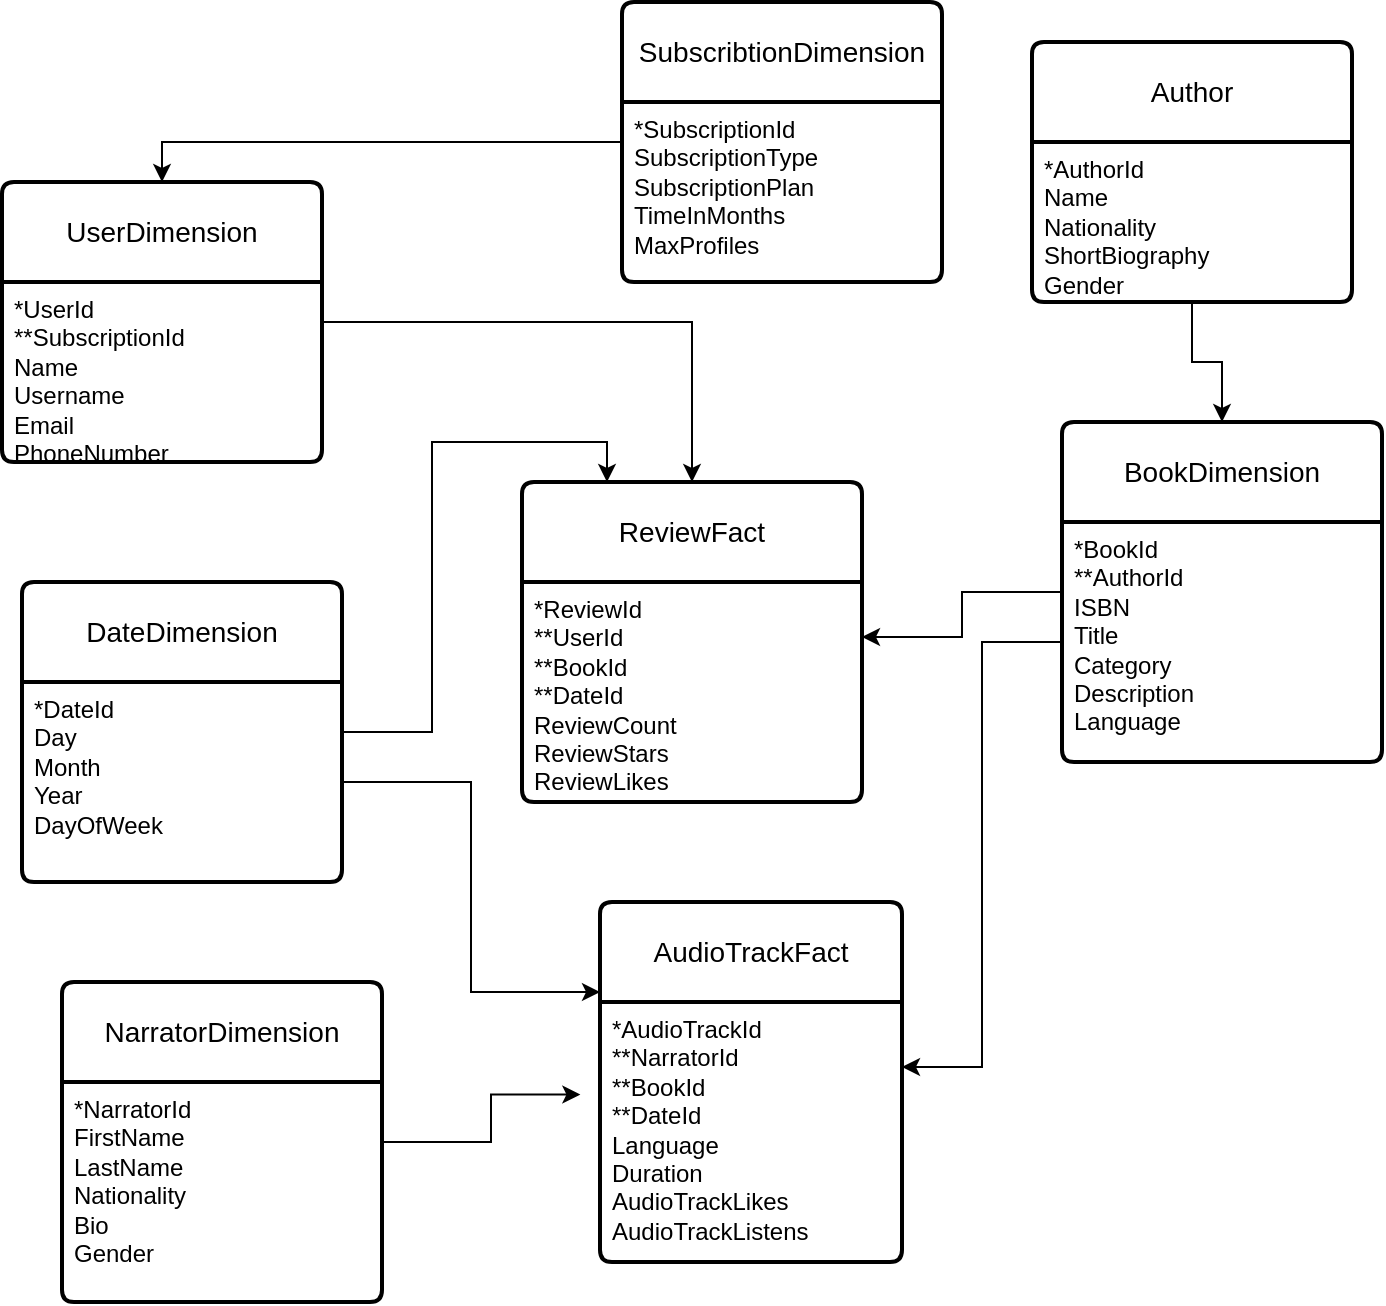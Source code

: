 <mxfile version="22.0.3" type="device">
  <diagram name="Page-1" id="93l5voXy5tmKnU4gqsiP">
    <mxGraphModel dx="792" dy="1180" grid="1" gridSize="10" guides="1" tooltips="1" connect="1" arrows="1" fold="1" page="1" pageScale="1" pageWidth="850" pageHeight="1100" math="0" shadow="0">
      <root>
        <mxCell id="0" />
        <mxCell id="1" parent="0" />
        <mxCell id="2jNAxMulRYA06e51K-HF-5" style="edgeStyle=orthogonalEdgeStyle;rounded=0;orthogonalLoop=1;jettySize=auto;html=1;entryX=0.25;entryY=0;entryDx=0;entryDy=0;" edge="1" parent="1" source="4QM_SH4c7OSgnXp-taPd-9" target="4QM_SH4c7OSgnXp-taPd-22">
          <mxGeometry relative="1" as="geometry" />
        </mxCell>
        <mxCell id="4QM_SH4c7OSgnXp-taPd-9" value="DateDimension" style="swimlane;childLayout=stackLayout;horizontal=1;startSize=50;horizontalStack=0;rounded=1;fontSize=14;fontStyle=0;strokeWidth=2;resizeParent=0;resizeLast=1;shadow=0;dashed=0;align=center;arcSize=4;whiteSpace=wrap;html=1;" parent="1" vertex="1">
          <mxGeometry x="80" y="520" width="160" height="150" as="geometry" />
        </mxCell>
        <mxCell id="4QM_SH4c7OSgnXp-taPd-10" value="*DateId&lt;br&gt;Day&lt;br&gt;Month&lt;br&gt;Year&lt;br&gt;DayOfWeek" style="align=left;strokeColor=none;fillColor=none;spacingLeft=4;fontSize=12;verticalAlign=top;resizable=0;rotatable=0;part=1;html=1;" parent="4QM_SH4c7OSgnXp-taPd-9" vertex="1">
          <mxGeometry y="50" width="160" height="100" as="geometry" />
        </mxCell>
        <mxCell id="4QM_SH4c7OSgnXp-taPd-11" value="BookDimension" style="swimlane;childLayout=stackLayout;horizontal=1;startSize=50;horizontalStack=0;rounded=1;fontSize=14;fontStyle=0;strokeWidth=2;resizeParent=0;resizeLast=1;shadow=0;dashed=0;align=center;arcSize=4;whiteSpace=wrap;html=1;" parent="1" vertex="1">
          <mxGeometry x="600" y="440" width="160" height="170" as="geometry" />
        </mxCell>
        <mxCell id="4QM_SH4c7OSgnXp-taPd-12" value="*BookId&lt;br&gt;**AuthorId&lt;br&gt;ISBN&lt;br&gt;Title&lt;br&gt;Category&lt;br&gt;Description&lt;br&gt;Language" style="align=left;strokeColor=none;fillColor=none;spacingLeft=4;fontSize=12;verticalAlign=top;resizable=0;rotatable=0;part=1;html=1;" parent="4QM_SH4c7OSgnXp-taPd-11" vertex="1">
          <mxGeometry y="50" width="160" height="120" as="geometry" />
        </mxCell>
        <mxCell id="4QM_SH4c7OSgnXp-taPd-14" value="NarratorDimension" style="swimlane;childLayout=stackLayout;horizontal=1;startSize=50;horizontalStack=0;rounded=1;fontSize=14;fontStyle=0;strokeWidth=2;resizeParent=0;resizeLast=1;shadow=0;dashed=0;align=center;arcSize=4;whiteSpace=wrap;html=1;" parent="1" vertex="1">
          <mxGeometry x="100" y="720" width="160" height="160" as="geometry" />
        </mxCell>
        <mxCell id="4QM_SH4c7OSgnXp-taPd-15" value="*NarratorId&lt;br&gt;FirstName&lt;br&gt;LastName&lt;br&gt;Nationality&lt;br&gt;Bio&lt;br&gt;Gender" style="align=left;strokeColor=none;fillColor=none;spacingLeft=4;fontSize=12;verticalAlign=top;resizable=0;rotatable=0;part=1;html=1;" parent="4QM_SH4c7OSgnXp-taPd-14" vertex="1">
          <mxGeometry y="50" width="160" height="110" as="geometry" />
        </mxCell>
        <mxCell id="2jNAxMulRYA06e51K-HF-13" style="edgeStyle=orthogonalEdgeStyle;rounded=0;orthogonalLoop=1;jettySize=auto;html=1;entryX=0.5;entryY=0;entryDx=0;entryDy=0;" edge="1" parent="1" source="4QM_SH4c7OSgnXp-taPd-16" target="4QM_SH4c7OSgnXp-taPd-18">
          <mxGeometry relative="1" as="geometry" />
        </mxCell>
        <mxCell id="4QM_SH4c7OSgnXp-taPd-16" value="SubscribtionDimension" style="swimlane;childLayout=stackLayout;horizontal=1;startSize=50;horizontalStack=0;rounded=1;fontSize=14;fontStyle=0;strokeWidth=2;resizeParent=0;resizeLast=1;shadow=0;dashed=0;align=center;arcSize=4;whiteSpace=wrap;html=1;" parent="1" vertex="1">
          <mxGeometry x="380" y="230" width="160" height="140" as="geometry" />
        </mxCell>
        <mxCell id="4QM_SH4c7OSgnXp-taPd-17" value="*SubscriptionId&lt;br&gt;SubscriptionType&lt;br&gt;SubscriptionPlan&lt;br&gt;TimeInMonths&lt;br&gt;MaxProfiles" style="align=left;strokeColor=none;fillColor=none;spacingLeft=4;fontSize=12;verticalAlign=top;resizable=0;rotatable=0;part=1;html=1;" parent="4QM_SH4c7OSgnXp-taPd-16" vertex="1">
          <mxGeometry y="50" width="160" height="90" as="geometry" />
        </mxCell>
        <mxCell id="2jNAxMulRYA06e51K-HF-4" style="edgeStyle=orthogonalEdgeStyle;rounded=0;orthogonalLoop=1;jettySize=auto;html=1;entryX=0.5;entryY=0;entryDx=0;entryDy=0;" edge="1" parent="1" source="4QM_SH4c7OSgnXp-taPd-18" target="4QM_SH4c7OSgnXp-taPd-22">
          <mxGeometry relative="1" as="geometry" />
        </mxCell>
        <mxCell id="4QM_SH4c7OSgnXp-taPd-18" value="UserDimension" style="swimlane;childLayout=stackLayout;horizontal=1;startSize=50;horizontalStack=0;rounded=1;fontSize=14;fontStyle=0;strokeWidth=2;resizeParent=0;resizeLast=1;shadow=0;dashed=0;align=center;arcSize=4;whiteSpace=wrap;html=1;" parent="1" vertex="1">
          <mxGeometry x="70" y="320" width="160" height="140" as="geometry" />
        </mxCell>
        <mxCell id="4QM_SH4c7OSgnXp-taPd-19" value="*UserId&lt;br&gt;**SubscriptionId&lt;br&gt;Name&lt;br&gt;Username&lt;br&gt;Email&lt;br&gt;PhoneNumber" style="align=left;strokeColor=none;fillColor=none;spacingLeft=4;fontSize=12;verticalAlign=top;resizable=0;rotatable=0;part=1;html=1;" parent="4QM_SH4c7OSgnXp-taPd-18" vertex="1">
          <mxGeometry y="50" width="160" height="90" as="geometry" />
        </mxCell>
        <mxCell id="4QM_SH4c7OSgnXp-taPd-20" value="Author" style="swimlane;childLayout=stackLayout;horizontal=1;startSize=50;horizontalStack=0;rounded=1;fontSize=14;fontStyle=0;strokeWidth=2;resizeParent=0;resizeLast=1;shadow=0;dashed=0;align=center;arcSize=4;whiteSpace=wrap;html=1;" parent="1" vertex="1">
          <mxGeometry x="585" y="250" width="160" height="130" as="geometry" />
        </mxCell>
        <mxCell id="4QM_SH4c7OSgnXp-taPd-21" value="*AuthorId&lt;br&gt;Name&lt;br&gt;Nationality&lt;br&gt;ShortBiography&lt;br&gt;Gender" style="align=left;strokeColor=none;fillColor=none;spacingLeft=4;fontSize=12;verticalAlign=top;resizable=0;rotatable=0;part=1;html=1;" parent="4QM_SH4c7OSgnXp-taPd-20" vertex="1">
          <mxGeometry y="50" width="160" height="80" as="geometry" />
        </mxCell>
        <mxCell id="4QM_SH4c7OSgnXp-taPd-22" value="ReviewFact" style="swimlane;childLayout=stackLayout;horizontal=1;startSize=50;horizontalStack=0;rounded=1;fontSize=14;fontStyle=0;strokeWidth=2;resizeParent=0;resizeLast=1;shadow=0;dashed=0;align=center;arcSize=4;whiteSpace=wrap;html=1;" parent="1" vertex="1">
          <mxGeometry x="330" y="470" width="170" height="160" as="geometry" />
        </mxCell>
        <mxCell id="4QM_SH4c7OSgnXp-taPd-23" value="*ReviewId&lt;br&gt;**UserId&lt;br&gt;**BookId&lt;br&gt;**DateId&lt;br&gt;ReviewCount&lt;br&gt;ReviewStars&lt;br&gt;ReviewLikes&lt;br&gt;" style="align=left;strokeColor=none;fillColor=none;spacingLeft=4;fontSize=12;verticalAlign=top;resizable=0;rotatable=0;part=1;html=1;" parent="4QM_SH4c7OSgnXp-taPd-22" vertex="1">
          <mxGeometry y="50" width="170" height="110" as="geometry" />
        </mxCell>
        <mxCell id="4QM_SH4c7OSgnXp-taPd-24" value="AudioTrackFact" style="swimlane;childLayout=stackLayout;horizontal=1;startSize=50;horizontalStack=0;rounded=1;fontSize=14;fontStyle=0;strokeWidth=2;resizeParent=0;resizeLast=1;shadow=0;dashed=0;align=center;arcSize=4;whiteSpace=wrap;html=1;" parent="1" vertex="1">
          <mxGeometry x="369" y="680" width="151" height="180" as="geometry" />
        </mxCell>
        <mxCell id="4QM_SH4c7OSgnXp-taPd-25" value="*AudioTrackId&lt;br&gt;**NarratorId&lt;br&gt;**BookId&lt;br&gt;**DateId&lt;br&gt;Language&lt;br&gt;Duration&lt;br&gt;AudioTrackLikes&lt;br&gt;AudioTrackListens&lt;br&gt;" style="align=left;strokeColor=none;fillColor=none;spacingLeft=4;fontSize=12;verticalAlign=top;resizable=0;rotatable=0;part=1;html=1;" parent="4QM_SH4c7OSgnXp-taPd-24" vertex="1">
          <mxGeometry y="50" width="151" height="130" as="geometry" />
        </mxCell>
        <mxCell id="2jNAxMulRYA06e51K-HF-2" style="edgeStyle=orthogonalEdgeStyle;rounded=0;orthogonalLoop=1;jettySize=auto;html=1;exitX=0.5;exitY=1;exitDx=0;exitDy=0;entryX=0.5;entryY=0;entryDx=0;entryDy=0;" edge="1" parent="1" source="4QM_SH4c7OSgnXp-taPd-21" target="4QM_SH4c7OSgnXp-taPd-11">
          <mxGeometry relative="1" as="geometry" />
        </mxCell>
        <mxCell id="2jNAxMulRYA06e51K-HF-6" style="edgeStyle=orthogonalEdgeStyle;rounded=0;orthogonalLoop=1;jettySize=auto;html=1;entryX=1;entryY=0.25;entryDx=0;entryDy=0;" edge="1" parent="1" source="4QM_SH4c7OSgnXp-taPd-11" target="4QM_SH4c7OSgnXp-taPd-23">
          <mxGeometry relative="1" as="geometry" />
        </mxCell>
        <mxCell id="2jNAxMulRYA06e51K-HF-10" style="edgeStyle=orthogonalEdgeStyle;rounded=0;orthogonalLoop=1;jettySize=auto;html=1;entryX=0;entryY=0.25;entryDx=0;entryDy=0;" edge="1" parent="1" source="4QM_SH4c7OSgnXp-taPd-10" target="4QM_SH4c7OSgnXp-taPd-24">
          <mxGeometry relative="1" as="geometry" />
        </mxCell>
        <mxCell id="2jNAxMulRYA06e51K-HF-11" style="edgeStyle=orthogonalEdgeStyle;rounded=0;orthogonalLoop=1;jettySize=auto;html=1;entryX=-0.065;entryY=0.356;entryDx=0;entryDy=0;entryPerimeter=0;" edge="1" parent="1" source="4QM_SH4c7OSgnXp-taPd-14" target="4QM_SH4c7OSgnXp-taPd-25">
          <mxGeometry relative="1" as="geometry" />
        </mxCell>
        <mxCell id="2jNAxMulRYA06e51K-HF-12" style="edgeStyle=orthogonalEdgeStyle;rounded=0;orthogonalLoop=1;jettySize=auto;html=1;entryX=1;entryY=0.25;entryDx=0;entryDy=0;" edge="1" parent="1" source="4QM_SH4c7OSgnXp-taPd-12" target="4QM_SH4c7OSgnXp-taPd-25">
          <mxGeometry relative="1" as="geometry" />
        </mxCell>
      </root>
    </mxGraphModel>
  </diagram>
</mxfile>
